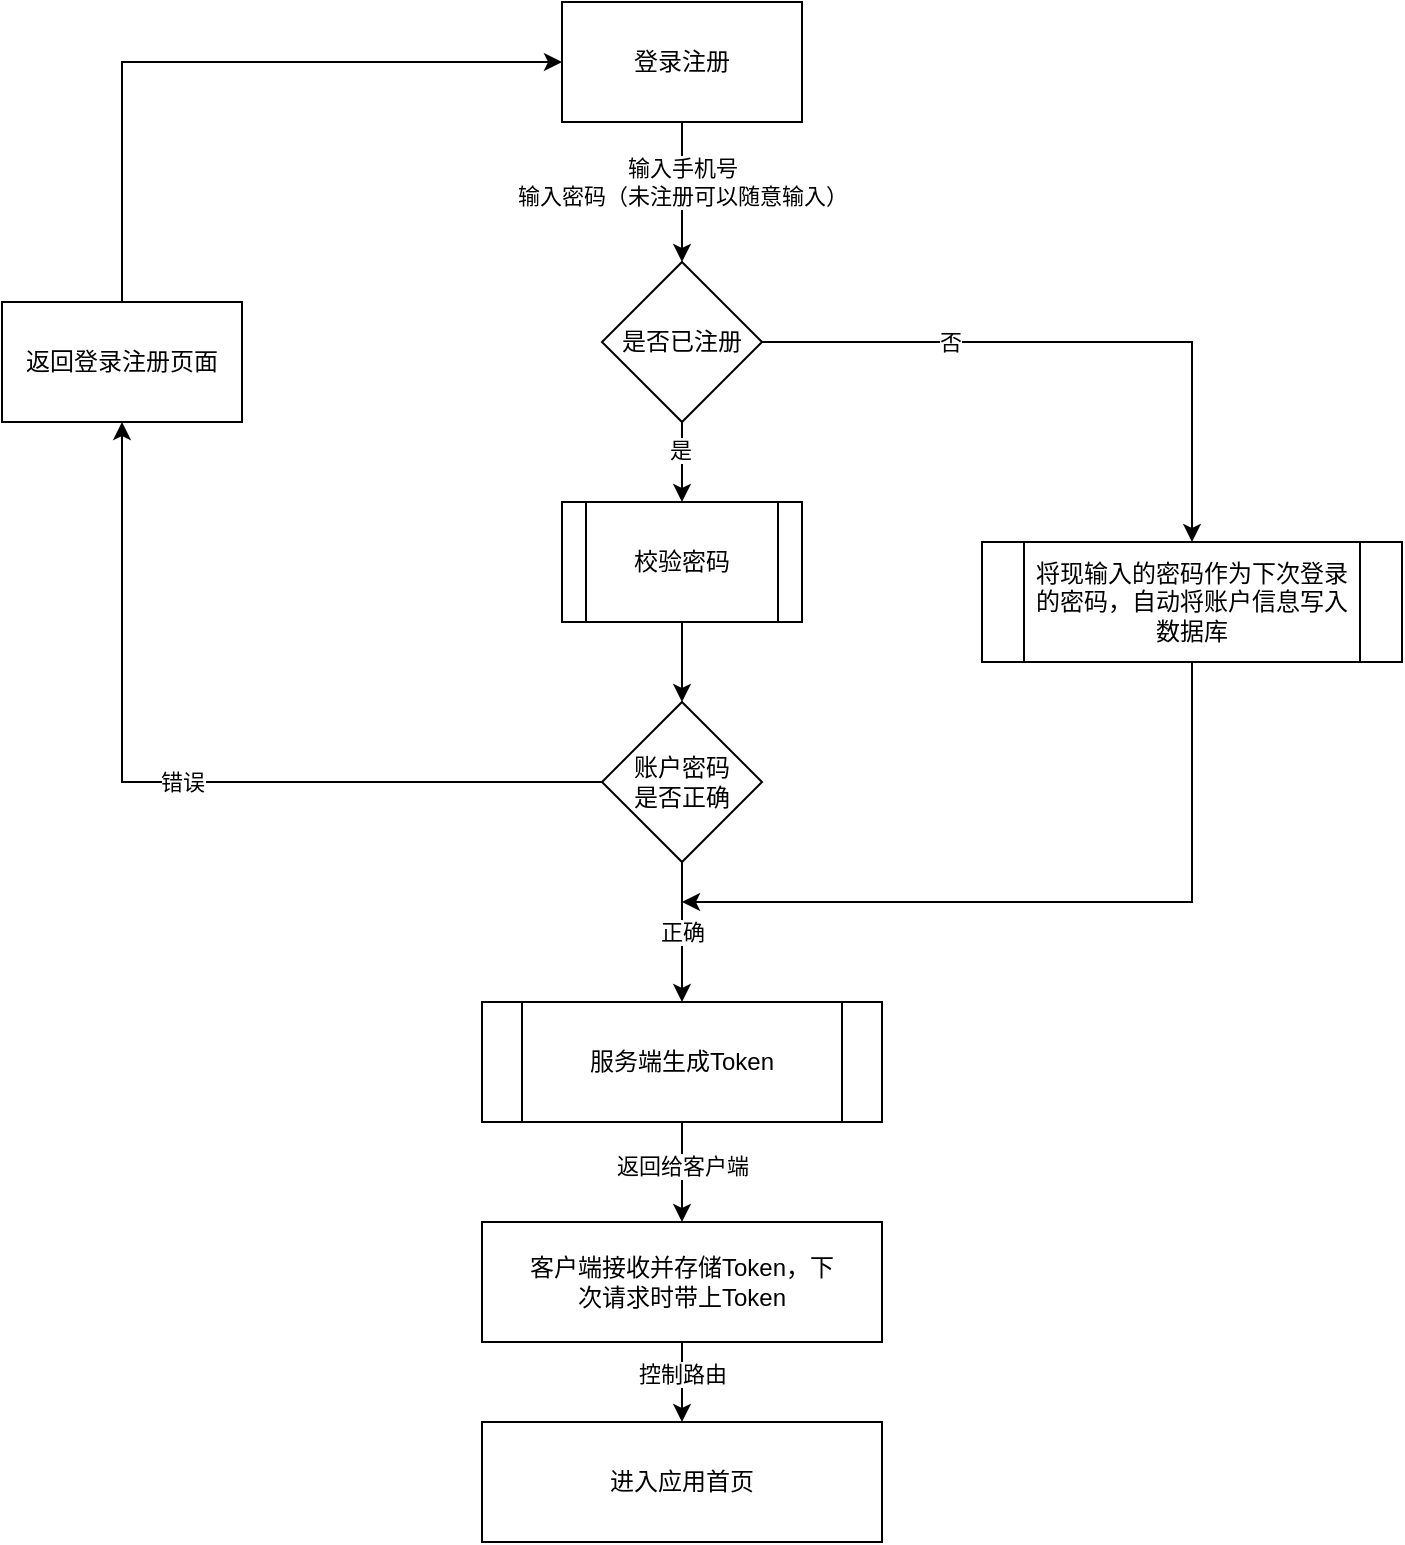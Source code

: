 <mxfile version="14.6.9" type="github" pages="4">
  <diagram id="FOmxgMX67wGakex5m7zn" name="login">
    <mxGraphModel dx="1298" dy="838" grid="1" gridSize="10" guides="1" tooltips="1" connect="1" arrows="1" fold="1" page="1" pageScale="1" pageWidth="827" pageHeight="1169" math="0" shadow="0">
      <root>
        <mxCell id="0" />
        <mxCell id="1" parent="0" />
        <mxCell id="8ijtnTTrKfi8jmaUwXAK-3" value="" style="edgeStyle=orthogonalEdgeStyle;rounded=0;orthogonalLoop=1;jettySize=auto;html=1;" parent="1" source="8ijtnTTrKfi8jmaUwXAK-1" target="8ijtnTTrKfi8jmaUwXAK-2" edge="1">
          <mxGeometry relative="1" as="geometry" />
        </mxCell>
        <mxCell id="8ijtnTTrKfi8jmaUwXAK-9" value="输入手机号&lt;br&gt;输入密码（未注册可以随意输入）" style="edgeLabel;html=1;align=center;verticalAlign=middle;resizable=0;points=[];" parent="8ijtnTTrKfi8jmaUwXAK-3" vertex="1" connectable="0">
          <mxGeometry x="-0.314" y="-1" relative="1" as="geometry">
            <mxPoint x="1" y="6" as="offset" />
          </mxGeometry>
        </mxCell>
        <mxCell id="8ijtnTTrKfi8jmaUwXAK-1" value="登录注册" style="rounded=0;whiteSpace=wrap;html=1;" parent="1" vertex="1">
          <mxGeometry x="350" y="150" width="120" height="60" as="geometry" />
        </mxCell>
        <mxCell id="8ijtnTTrKfi8jmaUwXAK-5" value="" style="edgeStyle=orthogonalEdgeStyle;rounded=0;orthogonalLoop=1;jettySize=auto;html=1;" parent="1" source="8ijtnTTrKfi8jmaUwXAK-2" target="8ijtnTTrKfi8jmaUwXAK-4" edge="1">
          <mxGeometry relative="1" as="geometry" />
        </mxCell>
        <mxCell id="8ijtnTTrKfi8jmaUwXAK-6" value="是" style="edgeLabel;html=1;align=center;verticalAlign=middle;resizable=0;points=[];" parent="8ijtnTTrKfi8jmaUwXAK-5" vertex="1" connectable="0">
          <mxGeometry x="-0.111" y="2" relative="1" as="geometry">
            <mxPoint x="-3" y="-4" as="offset" />
          </mxGeometry>
        </mxCell>
        <mxCell id="8ijtnTTrKfi8jmaUwXAK-33" value="" style="edgeStyle=orthogonalEdgeStyle;rounded=0;orthogonalLoop=1;jettySize=auto;html=1;" parent="1" source="8ijtnTTrKfi8jmaUwXAK-2" target="8ijtnTTrKfi8jmaUwXAK-32" edge="1">
          <mxGeometry relative="1" as="geometry" />
        </mxCell>
        <mxCell id="8ijtnTTrKfi8jmaUwXAK-34" value="否" style="edgeLabel;html=1;align=center;verticalAlign=middle;resizable=0;points=[];" parent="8ijtnTTrKfi8jmaUwXAK-33" vertex="1" connectable="0">
          <mxGeometry x="-0.5" y="3" relative="1" as="geometry">
            <mxPoint x="15" y="3" as="offset" />
          </mxGeometry>
        </mxCell>
        <mxCell id="8ijtnTTrKfi8jmaUwXAK-2" value="是否已注册" style="rhombus;whiteSpace=wrap;html=1;rounded=0;" parent="1" vertex="1">
          <mxGeometry x="370" y="280" width="80" height="80" as="geometry" />
        </mxCell>
        <mxCell id="8ijtnTTrKfi8jmaUwXAK-8" value="" style="edgeStyle=orthogonalEdgeStyle;rounded=0;orthogonalLoop=1;jettySize=auto;html=1;exitX=0.5;exitY=1;exitDx=0;exitDy=0;" parent="1" source="8ijtnTTrKfi8jmaUwXAK-4" target="8ijtnTTrKfi8jmaUwXAK-7" edge="1">
          <mxGeometry relative="1" as="geometry">
            <mxPoint x="410" y="430" as="sourcePoint" />
          </mxGeometry>
        </mxCell>
        <mxCell id="8ijtnTTrKfi8jmaUwXAK-4" value="校验密码" style="shape=process;whiteSpace=wrap;html=1;backgroundOutline=1;" parent="1" vertex="1">
          <mxGeometry x="350" y="400" width="120" height="60" as="geometry" />
        </mxCell>
        <mxCell id="8ijtnTTrKfi8jmaUwXAK-13" value="" style="edgeStyle=orthogonalEdgeStyle;rounded=0;orthogonalLoop=1;jettySize=auto;html=1;entryX=0.5;entryY=0;entryDx=0;entryDy=0;" parent="1" source="8ijtnTTrKfi8jmaUwXAK-7" target="8ijtnTTrKfi8jmaUwXAK-19" edge="1">
          <mxGeometry relative="1" as="geometry">
            <mxPoint x="410" y="670" as="targetPoint" />
          </mxGeometry>
        </mxCell>
        <mxCell id="8ijtnTTrKfi8jmaUwXAK-14" value="正确" style="edgeLabel;html=1;align=center;verticalAlign=middle;resizable=0;points=[];" parent="8ijtnTTrKfi8jmaUwXAK-13" vertex="1" connectable="0">
          <mxGeometry x="-0.489" y="2" relative="1" as="geometry">
            <mxPoint x="-2" y="17" as="offset" />
          </mxGeometry>
        </mxCell>
        <mxCell id="8ijtnTTrKfi8jmaUwXAK-30" value="错误" style="edgeStyle=orthogonalEdgeStyle;rounded=0;orthogonalLoop=1;jettySize=auto;html=1;" parent="1" source="8ijtnTTrKfi8jmaUwXAK-7" target="8ijtnTTrKfi8jmaUwXAK-29" edge="1">
          <mxGeometry relative="1" as="geometry" />
        </mxCell>
        <mxCell id="8ijtnTTrKfi8jmaUwXAK-7" value="账户密码&lt;br&gt;是否正确" style="rhombus;whiteSpace=wrap;html=1;rounded=0;" parent="1" vertex="1">
          <mxGeometry x="370" y="500" width="80" height="80" as="geometry" />
        </mxCell>
        <mxCell id="8ijtnTTrKfi8jmaUwXAK-22" value="" style="edgeStyle=orthogonalEdgeStyle;rounded=0;orthogonalLoop=1;jettySize=auto;html=1;" parent="1" source="8ijtnTTrKfi8jmaUwXAK-19" target="8ijtnTTrKfi8jmaUwXAK-21" edge="1">
          <mxGeometry relative="1" as="geometry" />
        </mxCell>
        <mxCell id="8ijtnTTrKfi8jmaUwXAK-27" value="返回给客户端" style="edgeLabel;html=1;align=center;verticalAlign=middle;resizable=0;points=[];" parent="8ijtnTTrKfi8jmaUwXAK-22" vertex="1" connectable="0">
          <mxGeometry x="-0.15" y="-1" relative="1" as="geometry">
            <mxPoint x="1" as="offset" />
          </mxGeometry>
        </mxCell>
        <mxCell id="8ijtnTTrKfi8jmaUwXAK-19" value="服务端生成Token" style="shape=process;whiteSpace=wrap;html=1;backgroundOutline=1;" parent="1" vertex="1">
          <mxGeometry x="310" y="650" width="200" height="60" as="geometry" />
        </mxCell>
        <mxCell id="8ijtnTTrKfi8jmaUwXAK-26" value="" style="edgeStyle=orthogonalEdgeStyle;rounded=0;orthogonalLoop=1;jettySize=auto;html=1;" parent="1" source="8ijtnTTrKfi8jmaUwXAK-21" target="8ijtnTTrKfi8jmaUwXAK-25" edge="1">
          <mxGeometry relative="1" as="geometry" />
        </mxCell>
        <mxCell id="8ijtnTTrKfi8jmaUwXAK-28" value="控制路由" style="edgeLabel;html=1;align=center;verticalAlign=middle;resizable=0;points=[];" parent="8ijtnTTrKfi8jmaUwXAK-26" vertex="1" connectable="0">
          <mxGeometry x="-0.225" y="-2" relative="1" as="geometry">
            <mxPoint x="2" as="offset" />
          </mxGeometry>
        </mxCell>
        <mxCell id="8ijtnTTrKfi8jmaUwXAK-21" value="客户端接收并存储Token，下次请求时带上Token" style="shape=process;whiteSpace=wrap;html=1;backgroundOutline=1;size=0;spacingLeft=20;spacingRight=20;" parent="1" vertex="1">
          <mxGeometry x="310" y="760" width="200" height="60" as="geometry" />
        </mxCell>
        <mxCell id="8ijtnTTrKfi8jmaUwXAK-25" value="进入应用首页" style="whiteSpace=wrap;html=1;spacingLeft=20;spacingRight=20;" parent="1" vertex="1">
          <mxGeometry x="310" y="860" width="200" height="60" as="geometry" />
        </mxCell>
        <mxCell id="8ijtnTTrKfi8jmaUwXAK-31" style="edgeStyle=orthogonalEdgeStyle;rounded=0;orthogonalLoop=1;jettySize=auto;html=1;entryX=0;entryY=0.5;entryDx=0;entryDy=0;" parent="1" source="8ijtnTTrKfi8jmaUwXAK-29" target="8ijtnTTrKfi8jmaUwXAK-1" edge="1">
          <mxGeometry relative="1" as="geometry">
            <Array as="points">
              <mxPoint x="130" y="180" />
            </Array>
          </mxGeometry>
        </mxCell>
        <mxCell id="8ijtnTTrKfi8jmaUwXAK-29" value="返回登录注册页面" style="whiteSpace=wrap;html=1;rounded=0;" parent="1" vertex="1">
          <mxGeometry x="70" y="300" width="120" height="60" as="geometry" />
        </mxCell>
        <mxCell id="8ijtnTTrKfi8jmaUwXAK-36" value="" style="edgeStyle=orthogonalEdgeStyle;rounded=0;orthogonalLoop=1;jettySize=auto;html=1;" parent="1" edge="1">
          <mxGeometry relative="1" as="geometry">
            <mxPoint x="665" y="450" as="sourcePoint" />
            <mxPoint x="410" y="600" as="targetPoint" />
            <Array as="points">
              <mxPoint x="665" y="600" />
            </Array>
          </mxGeometry>
        </mxCell>
        <mxCell id="8ijtnTTrKfi8jmaUwXAK-32" value="将现输入的密码作为下次登录的密码，自动将账户信息写入数据库" style="shape=process;whiteSpace=wrap;html=1;backgroundOutline=1;" parent="1" vertex="1">
          <mxGeometry x="560" y="420" width="210" height="60" as="geometry" />
        </mxCell>
      </root>
    </mxGraphModel>
  </diagram>
  <diagram id="Yk8Ixv4JjwyXhcEWoX2C" name="Token">
    <mxGraphModel dx="1298" dy="781" grid="1" gridSize="10" guides="1" tooltips="1" connect="1" arrows="1" fold="1" page="1" pageScale="1" pageWidth="827" pageHeight="1169" math="0" shadow="0">
      <root>
        <mxCell id="iKY94LAjz3O_-nB3-pXl-0" />
        <mxCell id="iKY94LAjz3O_-nB3-pXl-1" parent="iKY94LAjz3O_-nB3-pXl-0" />
        <mxCell id="iKY94LAjz3O_-nB3-pXl-3" value="" style="rounded=1;whiteSpace=wrap;html=1;dashed=1;arcSize=4;fillColor=none;" vertex="1" parent="iKY94LAjz3O_-nB3-pXl-1">
          <mxGeometry x="110" y="120" width="250" height="500" as="geometry" />
        </mxCell>
        <mxCell id="iKY94LAjz3O_-nB3-pXl-4" value="前端系统" style="text;html=1;strokeColor=none;fillColor=none;align=center;verticalAlign=middle;whiteSpace=wrap;rounded=0;dashed=1;" vertex="1" parent="iKY94LAjz3O_-nB3-pXl-1">
          <mxGeometry x="205" y="140" width="70" height="20" as="geometry" />
        </mxCell>
        <mxCell id="iKY94LAjz3O_-nB3-pXl-19" style="edgeStyle=orthogonalEdgeStyle;rounded=0;orthogonalLoop=1;jettySize=auto;html=1;entryX=0;entryY=0.5;entryDx=0;entryDy=0;" edge="1" parent="iKY94LAjz3O_-nB3-pXl-1" source="iKY94LAjz3O_-nB3-pXl-5" target="iKY94LAjz3O_-nB3-pXl-12">
          <mxGeometry relative="1" as="geometry" />
        </mxCell>
        <mxCell id="iKY94LAjz3O_-nB3-pXl-28" value="账号密码" style="edgeLabel;html=1;align=center;verticalAlign=middle;resizable=0;points=[];" vertex="1" connectable="0" parent="iKY94LAjz3O_-nB3-pXl-19">
          <mxGeometry x="-0.048" relative="1" as="geometry">
            <mxPoint as="offset" />
          </mxGeometry>
        </mxCell>
        <mxCell id="iKY94LAjz3O_-nB3-pXl-5" value="用户认证" style="rounded=0;whiteSpace=wrap;html=1;fillColor=#dae8fc;strokeColor=#6c8ebf;" vertex="1" parent="iKY94LAjz3O_-nB3-pXl-1">
          <mxGeometry x="180" y="180" width="120" height="50" as="geometry" />
        </mxCell>
        <mxCell id="iKY94LAjz3O_-nB3-pXl-6" value="JWT本地保存" style="rounded=0;whiteSpace=wrap;html=1;fillColor=#dae8fc;strokeColor=#6c8ebf;" vertex="1" parent="iKY94LAjz3O_-nB3-pXl-1">
          <mxGeometry x="180" y="260" width="120" height="50" as="geometry" />
        </mxCell>
        <mxCell id="iKY94LAjz3O_-nB3-pXl-22" style="edgeStyle=orthogonalEdgeStyle;rounded=0;orthogonalLoop=1;jettySize=auto;html=1;" edge="1" parent="iKY94LAjz3O_-nB3-pXl-1" source="iKY94LAjz3O_-nB3-pXl-7" target="iKY94LAjz3O_-nB3-pXl-17">
          <mxGeometry relative="1" as="geometry" />
        </mxCell>
        <mxCell id="iKY94LAjz3O_-nB3-pXl-30" value="每次请求&lt;br&gt;携带Token" style="edgeLabel;html=1;align=center;verticalAlign=middle;resizable=0;points=[];" vertex="1" connectable="0" parent="iKY94LAjz3O_-nB3-pXl-22">
          <mxGeometry x="-0.112" y="-3" relative="1" as="geometry">
            <mxPoint x="9" y="-3" as="offset" />
          </mxGeometry>
        </mxCell>
        <mxCell id="iKY94LAjz3O_-nB3-pXl-7" value="请求系统API" style="rounded=0;whiteSpace=wrap;html=1;fillColor=#f8cecc;strokeColor=#b85450;" vertex="1" parent="iKY94LAjz3O_-nB3-pXl-1">
          <mxGeometry x="180" y="345" width="120" height="50" as="geometry" />
        </mxCell>
        <mxCell id="iKY94LAjz3O_-nB3-pXl-8" value="展示数据" style="rounded=0;whiteSpace=wrap;html=1;fillColor=#fff2cc;strokeColor=#d6b656;" vertex="1" parent="iKY94LAjz3O_-nB3-pXl-1">
          <mxGeometry x="175" y="475" width="120" height="50" as="geometry" />
        </mxCell>
        <mxCell id="iKY94LAjz3O_-nB3-pXl-9" value="展示信息错误&lt;br&gt;并调整登录界面" style="rounded=0;whiteSpace=wrap;html=1;fillColor=#f5f5f5;strokeColor=#666666;fontColor=#333333;" vertex="1" parent="iKY94LAjz3O_-nB3-pXl-1">
          <mxGeometry x="175" y="540" width="120" height="50" as="geometry" />
        </mxCell>
        <mxCell id="iKY94LAjz3O_-nB3-pXl-10" value="" style="rounded=1;whiteSpace=wrap;html=1;dashed=1;arcSize=4;fillColor=none;" vertex="1" parent="iKY94LAjz3O_-nB3-pXl-1">
          <mxGeometry x="480" y="120" width="250" height="500" as="geometry" />
        </mxCell>
        <mxCell id="iKY94LAjz3O_-nB3-pXl-11" value="服务端系统" style="text;html=1;strokeColor=none;fillColor=none;align=center;verticalAlign=middle;whiteSpace=wrap;rounded=0;dashed=1;" vertex="1" parent="iKY94LAjz3O_-nB3-pXl-1">
          <mxGeometry x="575" y="140" width="70" height="20" as="geometry" />
        </mxCell>
        <mxCell id="iKY94LAjz3O_-nB3-pXl-20" style="edgeStyle=orthogonalEdgeStyle;rounded=0;orthogonalLoop=1;jettySize=auto;html=1;entryX=0.5;entryY=0;entryDx=0;entryDy=0;" edge="1" parent="iKY94LAjz3O_-nB3-pXl-1" source="iKY94LAjz3O_-nB3-pXl-12" target="iKY94LAjz3O_-nB3-pXl-13">
          <mxGeometry relative="1" as="geometry" />
        </mxCell>
        <mxCell id="iKY94LAjz3O_-nB3-pXl-12" value="认证通过" style="rounded=0;whiteSpace=wrap;html=1;fillColor=#e1d5e7;strokeColor=#9673a6;" vertex="1" parent="iKY94LAjz3O_-nB3-pXl-1">
          <mxGeometry x="550" y="180" width="120" height="50" as="geometry" />
        </mxCell>
        <mxCell id="iKY94LAjz3O_-nB3-pXl-21" value="&lt;br&gt;&lt;br&gt;" style="edgeStyle=orthogonalEdgeStyle;rounded=0;orthogonalLoop=1;jettySize=auto;html=1;entryX=1;entryY=0.5;entryDx=0;entryDy=0;" edge="1" parent="iKY94LAjz3O_-nB3-pXl-1" source="iKY94LAjz3O_-nB3-pXl-13" target="iKY94LAjz3O_-nB3-pXl-6">
          <mxGeometry relative="1" as="geometry" />
        </mxCell>
        <mxCell id="iKY94LAjz3O_-nB3-pXl-29" value="生成Token &lt;br&gt;返回给前端" style="edgeLabel;html=1;align=center;verticalAlign=middle;resizable=0;points=[];" vertex="1" connectable="0" parent="iKY94LAjz3O_-nB3-pXl-21">
          <mxGeometry x="-0.016" y="-3" relative="1" as="geometry">
            <mxPoint y="3" as="offset" />
          </mxGeometry>
        </mxCell>
        <mxCell id="iKY94LAjz3O_-nB3-pXl-13" value="生成JWT" style="rounded=0;whiteSpace=wrap;html=1;fillColor=#e1d5e7;strokeColor=#9673a6;" vertex="1" parent="iKY94LAjz3O_-nB3-pXl-1">
          <mxGeometry x="550" y="260" width="120" height="50" as="geometry" />
        </mxCell>
        <mxCell id="iKY94LAjz3O_-nB3-pXl-26" style="edgeStyle=orthogonalEdgeStyle;rounded=0;orthogonalLoop=1;jettySize=auto;html=1;" edge="1" parent="iKY94LAjz3O_-nB3-pXl-1" source="iKY94LAjz3O_-nB3-pXl-15" target="iKY94LAjz3O_-nB3-pXl-8">
          <mxGeometry relative="1" as="geometry" />
        </mxCell>
        <mxCell id="iKY94LAjz3O_-nB3-pXl-15" value="执行业务逻辑，响应数据" style="rounded=0;whiteSpace=wrap;html=1;fillColor=#fff2cc;strokeColor=#d6b656;" vertex="1" parent="iKY94LAjz3O_-nB3-pXl-1">
          <mxGeometry x="515" y="440" width="60" height="120" as="geometry" />
        </mxCell>
        <mxCell id="iKY94LAjz3O_-nB3-pXl-27" style="edgeStyle=orthogonalEdgeStyle;rounded=0;orthogonalLoop=1;jettySize=auto;html=1;" edge="1" parent="iKY94LAjz3O_-nB3-pXl-1" source="iKY94LAjz3O_-nB3-pXl-16" target="iKY94LAjz3O_-nB3-pXl-9">
          <mxGeometry relative="1" as="geometry">
            <Array as="points">
              <mxPoint x="660" y="565" />
            </Array>
          </mxGeometry>
        </mxCell>
        <mxCell id="iKY94LAjz3O_-nB3-pXl-16" value="返回错误信息" style="rounded=0;whiteSpace=wrap;html=1;fillColor=#f5f5f5;strokeColor=#666666;fontColor=#333333;" vertex="1" parent="iKY94LAjz3O_-nB3-pXl-1">
          <mxGeometry x="630" y="440" width="60" height="120" as="geometry" />
        </mxCell>
        <mxCell id="iKY94LAjz3O_-nB3-pXl-23" value="错误" style="edgeStyle=orthogonalEdgeStyle;rounded=0;orthogonalLoop=1;jettySize=auto;html=1;entryX=1;entryY=0.5;entryDx=0;entryDy=0;" edge="1" parent="iKY94LAjz3O_-nB3-pXl-1" source="iKY94LAjz3O_-nB3-pXl-17" target="iKY94LAjz3O_-nB3-pXl-16">
          <mxGeometry relative="1" as="geometry">
            <Array as="points">
              <mxPoint x="710" y="370" />
              <mxPoint x="710" y="500" />
            </Array>
          </mxGeometry>
        </mxCell>
        <mxCell id="iKY94LAjz3O_-nB3-pXl-24" style="edgeStyle=orthogonalEdgeStyle;rounded=0;orthogonalLoop=1;jettySize=auto;html=1;entryX=1;entryY=0.5;entryDx=0;entryDy=0;" edge="1" parent="iKY94LAjz3O_-nB3-pXl-1" source="iKY94LAjz3O_-nB3-pXl-17" target="iKY94LAjz3O_-nB3-pXl-15">
          <mxGeometry relative="1" as="geometry">
            <Array as="points">
              <mxPoint x="610" y="500" />
            </Array>
          </mxGeometry>
        </mxCell>
        <mxCell id="iKY94LAjz3O_-nB3-pXl-25" value="正确" style="edgeLabel;html=1;align=center;verticalAlign=middle;resizable=0;points=[];" vertex="1" connectable="0" parent="iKY94LAjz3O_-nB3-pXl-24">
          <mxGeometry x="-0.4" y="1" relative="1" as="geometry">
            <mxPoint as="offset" />
          </mxGeometry>
        </mxCell>
        <mxCell id="iKY94LAjz3O_-nB3-pXl-17" value="拦截器拦截请求&lt;br&gt;验证JWT" style="rhombus;whiteSpace=wrap;html=1;fillColor=#d5e8d4;strokeColor=#82b366;" vertex="1" parent="iKY94LAjz3O_-nB3-pXl-1">
          <mxGeometry x="550" y="330" width="120" height="80" as="geometry" />
        </mxCell>
      </root>
    </mxGraphModel>
  </diagram>
  <diagram id="xcLd3yq8dOiQZCRRYvEU" name="业务流程">
    <mxGraphModel dx="1298" dy="781" grid="1" gridSize="10" guides="1" tooltips="1" connect="1" arrows="1" fold="1" page="1" pageScale="1" pageWidth="827" pageHeight="1169" math="0" shadow="0">
      <root>
        <mxCell id="n_utE9n464vT1zo0Gqmh-0" />
        <mxCell id="n_utE9n464vT1zo0Gqmh-1" parent="n_utE9n464vT1zo0Gqmh-0" />
        <mxCell id="7xyUaTJvxv8c5p6il30C-2" value="" style="edgeStyle=orthogonalEdgeStyle;rounded=0;orthogonalLoop=1;jettySize=auto;html=1;" edge="1" parent="n_utE9n464vT1zo0Gqmh-1" source="7xyUaTJvxv8c5p6il30C-0" target="7xyUaTJvxv8c5p6il30C-1">
          <mxGeometry relative="1" as="geometry" />
        </mxCell>
        <mxCell id="7xyUaTJvxv8c5p6il30C-0" value="进入网站" style="rounded=1;whiteSpace=wrap;html=1;" vertex="1" parent="n_utE9n464vT1zo0Gqmh-1">
          <mxGeometry x="340" y="110" width="120" height="60" as="geometry" />
        </mxCell>
        <mxCell id="7xyUaTJvxv8c5p6il30C-4" value="" style="edgeStyle=orthogonalEdgeStyle;rounded=0;orthogonalLoop=1;jettySize=auto;html=1;" edge="1" parent="n_utE9n464vT1zo0Gqmh-1" source="7xyUaTJvxv8c5p6il30C-1" target="7xyUaTJvxv8c5p6il30C-3">
          <mxGeometry relative="1" as="geometry" />
        </mxCell>
        <mxCell id="7xyUaTJvxv8c5p6il30C-6" value="" style="edgeStyle=orthogonalEdgeStyle;rounded=0;orthogonalLoop=1;jettySize=auto;html=1;" edge="1" parent="n_utE9n464vT1zo0Gqmh-1" source="7xyUaTJvxv8c5p6il30C-1" target="7xyUaTJvxv8c5p6il30C-5">
          <mxGeometry relative="1" as="geometry" />
        </mxCell>
        <mxCell id="7xyUaTJvxv8c5p6il30C-1" value="登录或注册" style="whiteSpace=wrap;html=1;rounded=1;" vertex="1" parent="n_utE9n464vT1zo0Gqmh-1">
          <mxGeometry x="340" y="250" width="120" height="60" as="geometry" />
        </mxCell>
        <mxCell id="7xyUaTJvxv8c5p6il30C-8" value="" style="edgeStyle=orthogonalEdgeStyle;rounded=0;orthogonalLoop=1;jettySize=auto;html=1;" edge="1" parent="n_utE9n464vT1zo0Gqmh-1" source="7xyUaTJvxv8c5p6il30C-3" target="7xyUaTJvxv8c5p6il30C-7">
          <mxGeometry relative="1" as="geometry" />
        </mxCell>
        <mxCell id="7xyUaTJvxv8c5p6il30C-3" value="新建项目" style="rounded=1;whiteSpace=wrap;html=1;" vertex="1" parent="n_utE9n464vT1zo0Gqmh-1">
          <mxGeometry x="230" y="380" width="120" height="60" as="geometry" />
        </mxCell>
        <mxCell id="7xyUaTJvxv8c5p6il30C-20" value="" style="edgeStyle=orthogonalEdgeStyle;rounded=0;orthogonalLoop=1;jettySize=auto;html=1;entryX=0.5;entryY=0;entryDx=0;entryDy=0;" edge="1" parent="n_utE9n464vT1zo0Gqmh-1" source="7xyUaTJvxv8c5p6il30C-5" target="7xyUaTJvxv8c5p6il30C-9">
          <mxGeometry relative="1" as="geometry">
            <mxPoint x="290" y="630" as="targetPoint" />
            <Array as="points">
              <mxPoint x="520" y="620" />
              <mxPoint x="290" y="620" />
            </Array>
          </mxGeometry>
        </mxCell>
        <mxCell id="7xyUaTJvxv8c5p6il30C-5" value="编辑项目" style="rounded=1;whiteSpace=wrap;html=1;" vertex="1" parent="n_utE9n464vT1zo0Gqmh-1">
          <mxGeometry x="460" y="380" width="120" height="60" as="geometry" />
        </mxCell>
        <mxCell id="7xyUaTJvxv8c5p6il30C-10" value="" style="edgeStyle=orthogonalEdgeStyle;rounded=0;orthogonalLoop=1;jettySize=auto;html=1;" edge="1" parent="n_utE9n464vT1zo0Gqmh-1" source="7xyUaTJvxv8c5p6il30C-7" target="7xyUaTJvxv8c5p6il30C-9">
          <mxGeometry relative="1" as="geometry" />
        </mxCell>
        <mxCell id="7xyUaTJvxv8c5p6il30C-7" value="项目命名/尺寸选择" style="whiteSpace=wrap;html=1;rounded=1;" vertex="1" parent="n_utE9n464vT1zo0Gqmh-1">
          <mxGeometry x="230" y="520" width="120" height="60" as="geometry" />
        </mxCell>
        <mxCell id="7xyUaTJvxv8c5p6il30C-12" value="" style="edgeStyle=orthogonalEdgeStyle;rounded=0;orthogonalLoop=1;jettySize=auto;html=1;" edge="1" parent="n_utE9n464vT1zo0Gqmh-1" source="7xyUaTJvxv8c5p6il30C-9" target="7xyUaTJvxv8c5p6il30C-11">
          <mxGeometry relative="1" as="geometry" />
        </mxCell>
        <mxCell id="7xyUaTJvxv8c5p6il30C-13" value="编辑完成后" style="edgeLabel;html=1;align=center;verticalAlign=middle;resizable=0;points=[];" vertex="1" connectable="0" parent="7xyUaTJvxv8c5p6il30C-12">
          <mxGeometry x="-0.25" y="4" relative="1" as="geometry">
            <mxPoint x="-4" y="10" as="offset" />
          </mxGeometry>
        </mxCell>
        <mxCell id="7xyUaTJvxv8c5p6il30C-17" value="" style="edgeStyle=orthogonalEdgeStyle;rounded=0;orthogonalLoop=1;jettySize=auto;html=1;" edge="1" parent="n_utE9n464vT1zo0Gqmh-1" target="7xyUaTJvxv8c5p6il30C-16">
          <mxGeometry relative="1" as="geometry">
            <mxPoint x="290" y="750" as="sourcePoint" />
          </mxGeometry>
        </mxCell>
        <mxCell id="7xyUaTJvxv8c5p6il30C-18" value="随时可以预览" style="edgeLabel;html=1;align=center;verticalAlign=middle;resizable=0;points=[];" vertex="1" connectable="0" parent="7xyUaTJvxv8c5p6il30C-17">
          <mxGeometry x="0.081" relative="1" as="geometry">
            <mxPoint as="offset" />
          </mxGeometry>
        </mxCell>
        <mxCell id="7xyUaTJvxv8c5p6il30C-9" value="进入编辑页面" style="rounded=1;whiteSpace=wrap;html=1;" vertex="1" parent="n_utE9n464vT1zo0Gqmh-1">
          <mxGeometry x="230" y="660" width="120" height="60" as="geometry" />
        </mxCell>
        <mxCell id="7xyUaTJvxv8c5p6il30C-11" value="发布" style="rounded=1;whiteSpace=wrap;html=1;" vertex="1" parent="n_utE9n464vT1zo0Gqmh-1">
          <mxGeometry x="230" y="860" width="120" height="60" as="geometry" />
        </mxCell>
        <mxCell id="7xyUaTJvxv8c5p6il30C-16" value="预览" style="whiteSpace=wrap;html=1;rounded=1;" vertex="1" parent="n_utE9n464vT1zo0Gqmh-1">
          <mxGeometry x="480" y="860" width="120" height="60" as="geometry" />
        </mxCell>
      </root>
    </mxGraphModel>
  </diagram>
  <diagram id="oVqevUrx0mbf4iuxh-Lr" name="Page-4">
    <mxGraphModel dx="1298" dy="781" grid="1" gridSize="10" guides="1" tooltips="1" connect="1" arrows="1" fold="1" page="1" pageScale="1" pageWidth="827" pageHeight="1169" math="0" shadow="0">
      <root>
        <mxCell id="fNouDHdWJIeSRaWn1Puq-0" />
        <mxCell id="fNouDHdWJIeSRaWn1Puq-1" parent="fNouDHdWJIeSRaWn1Puq-0" />
      </root>
    </mxGraphModel>
  </diagram>
</mxfile>
